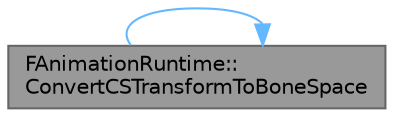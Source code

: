 digraph "FAnimationRuntime::ConvertCSTransformToBoneSpace"
{
 // INTERACTIVE_SVG=YES
 // LATEX_PDF_SIZE
  bgcolor="transparent";
  edge [fontname=Helvetica,fontsize=10,labelfontname=Helvetica,labelfontsize=10];
  node [fontname=Helvetica,fontsize=10,shape=box,height=0.2,width=0.4];
  rankdir="LR";
  Node1 [id="Node000001",label="FAnimationRuntime::\lConvertCSTransformToBoneSpace",height=0.2,width=0.4,color="gray40", fillcolor="grey60", style="filled", fontcolor="black",tooltip="Convert a ComponentSpace FTransform to specified bone space."];
  Node1 -> Node1 [id="edge1_Node000001_Node000001",color="steelblue1",style="solid",tooltip=" "];
}
